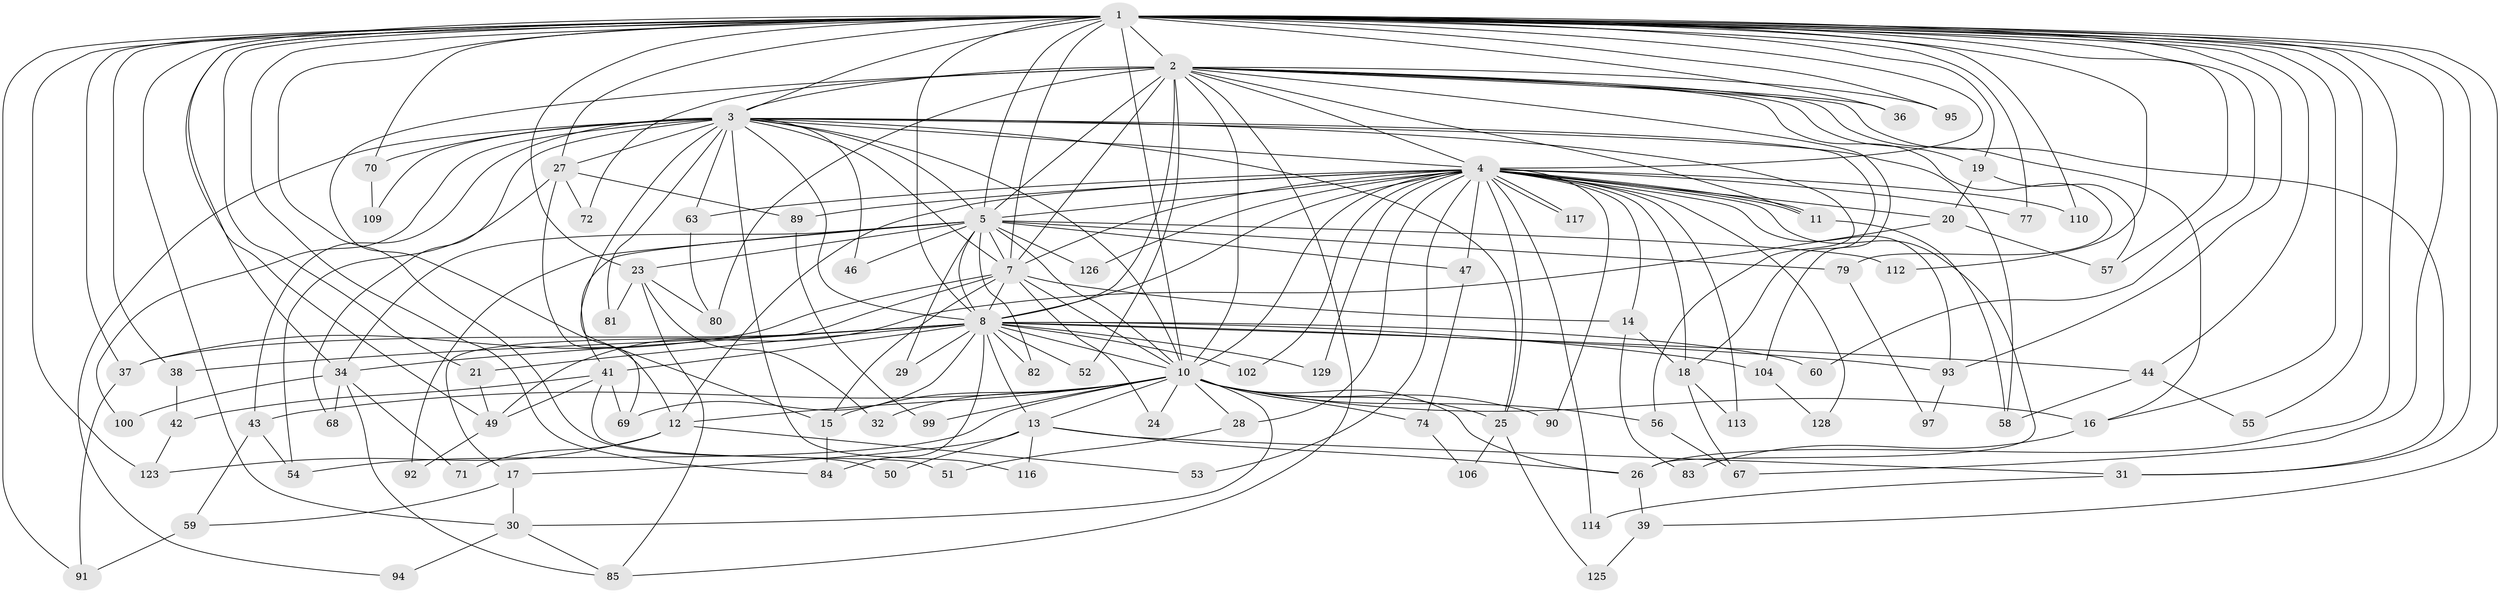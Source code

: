 // original degree distribution, {22: 0.007751937984496124, 14: 0.007751937984496124, 23: 0.007751937984496124, 31: 0.007751937984496124, 21: 0.007751937984496124, 26: 0.007751937984496124, 15: 0.007751937984496124, 27: 0.007751937984496124, 18: 0.007751937984496124, 28: 0.007751937984496124, 4: 0.11627906976744186, 5: 0.06201550387596899, 3: 0.24806201550387597, 2: 0.46511627906976744, 6: 0.023255813953488372, 7: 0.007751937984496124}
// Generated by graph-tools (version 1.1) at 2025/41/03/06/25 10:41:33]
// undirected, 93 vertices, 224 edges
graph export_dot {
graph [start="1"]
  node [color=gray90,style=filled];
  1 [super="+6"];
  2 [super="+9"];
  3 [super="+64"];
  4 [super="+40"];
  5 [super="+66"];
  7 [super="+111"];
  8 [super="+87"];
  10 [super="+22"];
  11 [super="+127"];
  12 [super="+86"];
  13 [super="+45"];
  14;
  15 [super="+105"];
  16 [super="+61"];
  17;
  18 [super="+120"];
  19;
  20;
  21;
  23 [super="+101"];
  24;
  25 [super="+33"];
  26 [super="+35"];
  27 [super="+48"];
  28 [super="+108"];
  29;
  30 [super="+65"];
  31 [super="+88"];
  32;
  34 [super="+78"];
  36 [super="+62"];
  37 [super="+75"];
  38;
  39;
  41 [super="+96"];
  42;
  43;
  44;
  46;
  47;
  49 [super="+121"];
  50;
  51;
  52;
  53;
  54 [super="+107"];
  55;
  56;
  57 [super="+73"];
  58 [super="+76"];
  59 [super="+98"];
  60;
  63;
  67 [super="+103"];
  68;
  69 [super="+118"];
  70;
  71;
  72;
  74;
  77;
  79;
  80 [super="+119"];
  81;
  82;
  83;
  84;
  85 [super="+122"];
  89;
  90;
  91;
  92;
  93 [super="+115"];
  94;
  95;
  97;
  99;
  100;
  102;
  104;
  106;
  109;
  110;
  112;
  113;
  114;
  116;
  117;
  123 [super="+124"];
  125;
  126;
  128;
  129;
  1 -- 2 [weight=4];
  1 -- 3 [weight=2];
  1 -- 4 [weight=2];
  1 -- 5 [weight=2];
  1 -- 7 [weight=2];
  1 -- 8 [weight=2];
  1 -- 10 [weight=2];
  1 -- 16;
  1 -- 23;
  1 -- 26;
  1 -- 27;
  1 -- 34;
  1 -- 36 [weight=2];
  1 -- 39;
  1 -- 55;
  1 -- 57;
  1 -- 60;
  1 -- 91;
  1 -- 67;
  1 -- 70;
  1 -- 77;
  1 -- 19;
  1 -- 84;
  1 -- 21;
  1 -- 30;
  1 -- 31;
  1 -- 95;
  1 -- 38;
  1 -- 44;
  1 -- 110;
  1 -- 112;
  1 -- 49;
  1 -- 50;
  1 -- 123;
  1 -- 93;
  1 -- 37;
  2 -- 3 [weight=2];
  2 -- 4 [weight=2];
  2 -- 5 [weight=2];
  2 -- 7 [weight=2];
  2 -- 8 [weight=2];
  2 -- 10 [weight=3];
  2 -- 52;
  2 -- 79;
  2 -- 12;
  2 -- 72;
  2 -- 80;
  2 -- 19;
  2 -- 31;
  2 -- 95;
  2 -- 104;
  2 -- 36;
  2 -- 11;
  2 -- 16;
  2 -- 85;
  3 -- 4;
  3 -- 5;
  3 -- 7;
  3 -- 8;
  3 -- 10;
  3 -- 25;
  3 -- 27 [weight=2];
  3 -- 43;
  3 -- 46;
  3 -- 56;
  3 -- 58;
  3 -- 63;
  3 -- 70;
  3 -- 81;
  3 -- 94;
  3 -- 100;
  3 -- 116;
  3 -- 68;
  3 -- 109;
  3 -- 15;
  3 -- 18;
  4 -- 5;
  4 -- 7;
  4 -- 8;
  4 -- 10 [weight=2];
  4 -- 11;
  4 -- 11;
  4 -- 12;
  4 -- 14;
  4 -- 18;
  4 -- 20;
  4 -- 25;
  4 -- 28 [weight=2];
  4 -- 47;
  4 -- 63;
  4 -- 77;
  4 -- 90;
  4 -- 93;
  4 -- 102;
  4 -- 110;
  4 -- 113;
  4 -- 114;
  4 -- 117;
  4 -- 117;
  4 -- 126;
  4 -- 128;
  4 -- 129;
  4 -- 53;
  4 -- 89;
  4 -- 26;
  5 -- 7 [weight=2];
  5 -- 8;
  5 -- 10;
  5 -- 23 [weight=2];
  5 -- 29;
  5 -- 34;
  5 -- 41;
  5 -- 46;
  5 -- 47;
  5 -- 82;
  5 -- 92;
  5 -- 112;
  5 -- 126;
  5 -- 79;
  7 -- 8;
  7 -- 10;
  7 -- 14;
  7 -- 15;
  7 -- 17;
  7 -- 24;
  7 -- 37;
  8 -- 10 [weight=2];
  8 -- 13;
  8 -- 21;
  8 -- 29;
  8 -- 37;
  8 -- 38;
  8 -- 41;
  8 -- 44;
  8 -- 52;
  8 -- 60;
  8 -- 69;
  8 -- 82;
  8 -- 84;
  8 -- 93;
  8 -- 102;
  8 -- 104;
  8 -- 129;
  8 -- 34;
  10 -- 12;
  10 -- 13;
  10 -- 15;
  10 -- 16;
  10 -- 24;
  10 -- 26;
  10 -- 28;
  10 -- 32;
  10 -- 43;
  10 -- 54;
  10 -- 56;
  10 -- 74;
  10 -- 90;
  10 -- 99;
  10 -- 25;
  10 -- 30;
  11 -- 58;
  12 -- 53;
  12 -- 71;
  12 -- 123;
  13 -- 17;
  13 -- 31;
  13 -- 116;
  13 -- 26;
  13 -- 50;
  14 -- 18;
  14 -- 83;
  15 -- 84;
  16 -- 83;
  17 -- 30;
  17 -- 59;
  18 -- 67;
  18 -- 113;
  19 -- 20;
  19 -- 57;
  20 -- 57;
  20 -- 49;
  21 -- 49;
  23 -- 32;
  23 -- 81;
  23 -- 80;
  23 -- 85;
  25 -- 125;
  25 -- 106;
  26 -- 39;
  27 -- 69;
  27 -- 72;
  27 -- 89;
  27 -- 54;
  28 -- 51;
  30 -- 85;
  30 -- 94;
  31 -- 114;
  34 -- 68;
  34 -- 71;
  34 -- 85;
  34 -- 100;
  37 -- 91;
  38 -- 42;
  39 -- 125;
  41 -- 42;
  41 -- 51;
  41 -- 69;
  41 -- 49;
  42 -- 123;
  43 -- 59;
  43 -- 54;
  44 -- 55;
  44 -- 58;
  47 -- 74;
  49 -- 92;
  56 -- 67;
  59 -- 91;
  63 -- 80;
  70 -- 109;
  74 -- 106;
  79 -- 97;
  89 -- 99;
  93 -- 97;
  104 -- 128;
}
